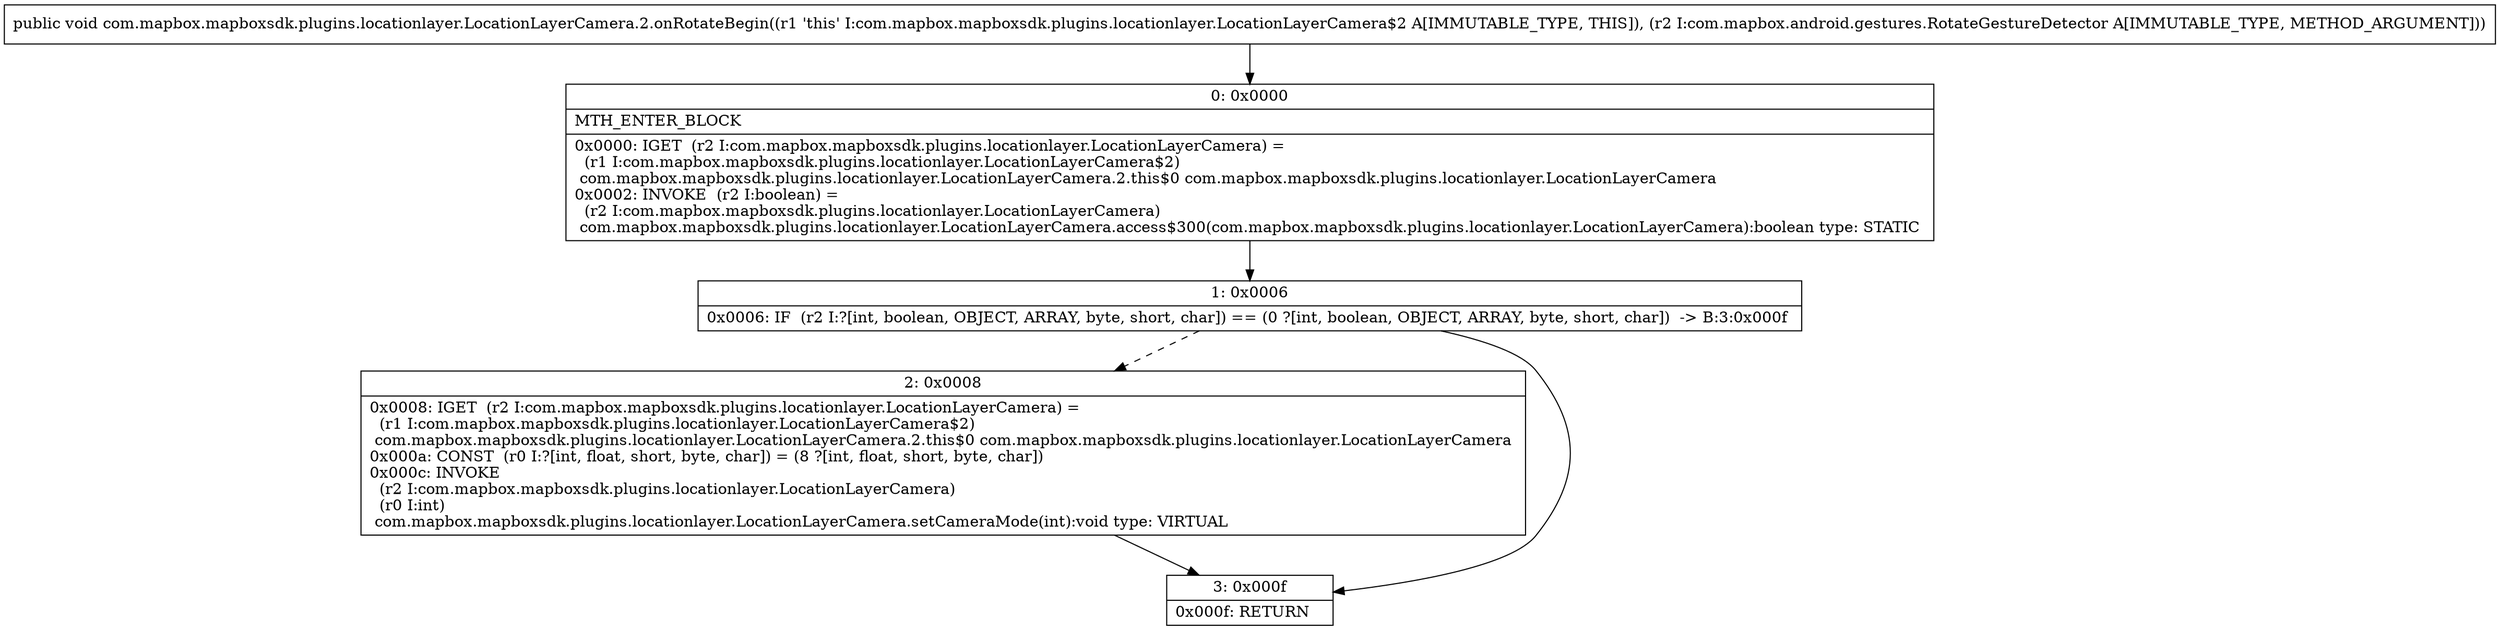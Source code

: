 digraph "CFG forcom.mapbox.mapboxsdk.plugins.locationlayer.LocationLayerCamera.2.onRotateBegin(Lcom\/mapbox\/android\/gestures\/RotateGestureDetector;)V" {
Node_0 [shape=record,label="{0\:\ 0x0000|MTH_ENTER_BLOCK\l|0x0000: IGET  (r2 I:com.mapbox.mapboxsdk.plugins.locationlayer.LocationLayerCamera) = \l  (r1 I:com.mapbox.mapboxsdk.plugins.locationlayer.LocationLayerCamera$2)\l com.mapbox.mapboxsdk.plugins.locationlayer.LocationLayerCamera.2.this$0 com.mapbox.mapboxsdk.plugins.locationlayer.LocationLayerCamera \l0x0002: INVOKE  (r2 I:boolean) = \l  (r2 I:com.mapbox.mapboxsdk.plugins.locationlayer.LocationLayerCamera)\l com.mapbox.mapboxsdk.plugins.locationlayer.LocationLayerCamera.access$300(com.mapbox.mapboxsdk.plugins.locationlayer.LocationLayerCamera):boolean type: STATIC \l}"];
Node_1 [shape=record,label="{1\:\ 0x0006|0x0006: IF  (r2 I:?[int, boolean, OBJECT, ARRAY, byte, short, char]) == (0 ?[int, boolean, OBJECT, ARRAY, byte, short, char])  \-\> B:3:0x000f \l}"];
Node_2 [shape=record,label="{2\:\ 0x0008|0x0008: IGET  (r2 I:com.mapbox.mapboxsdk.plugins.locationlayer.LocationLayerCamera) = \l  (r1 I:com.mapbox.mapboxsdk.plugins.locationlayer.LocationLayerCamera$2)\l com.mapbox.mapboxsdk.plugins.locationlayer.LocationLayerCamera.2.this$0 com.mapbox.mapboxsdk.plugins.locationlayer.LocationLayerCamera \l0x000a: CONST  (r0 I:?[int, float, short, byte, char]) = (8 ?[int, float, short, byte, char]) \l0x000c: INVOKE  \l  (r2 I:com.mapbox.mapboxsdk.plugins.locationlayer.LocationLayerCamera)\l  (r0 I:int)\l com.mapbox.mapboxsdk.plugins.locationlayer.LocationLayerCamera.setCameraMode(int):void type: VIRTUAL \l}"];
Node_3 [shape=record,label="{3\:\ 0x000f|0x000f: RETURN   \l}"];
MethodNode[shape=record,label="{public void com.mapbox.mapboxsdk.plugins.locationlayer.LocationLayerCamera.2.onRotateBegin((r1 'this' I:com.mapbox.mapboxsdk.plugins.locationlayer.LocationLayerCamera$2 A[IMMUTABLE_TYPE, THIS]), (r2 I:com.mapbox.android.gestures.RotateGestureDetector A[IMMUTABLE_TYPE, METHOD_ARGUMENT])) }"];
MethodNode -> Node_0;
Node_0 -> Node_1;
Node_1 -> Node_2[style=dashed];
Node_1 -> Node_3;
Node_2 -> Node_3;
}

